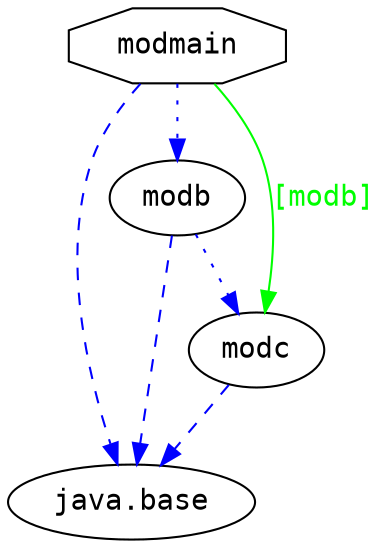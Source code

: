 # Created by depvis.JigsawDepVisualizer on Tue Oct 17 12:29:48 CEST 2017
digraph Java9_Dependency_Visualizer {
modb[fontname="Consolas",shape="ellipse",label="modb"];
java_base[fontname="Consolas",shape="ellipse",label="java.base"];
modc[fontname="Consolas",shape="ellipse",label="modc"];
modmain[fontname="Consolas",shape="octagon",label="modmain"];
modb -> java_base[color="#0000ff",fontname="Consolas",fontcolor="#0000ff",style="dashed",weight="16"]
modb -> modc[color="#0000ff",fontname="Consolas",fontcolor="#0000ff",style="dotted",weight="16"]
modc -> java_base[color="#0000ff",fontname="Consolas",fontcolor="#0000ff",style="dashed",weight="16"]
modmain -> java_base[color="#0000ff",fontname="Consolas",fontcolor="#0000ff",style="dashed",weight="16"]
modmain -> modb[color="#0000ff",fontname="Consolas",fontcolor="#0000ff",style="dotted",weight="16"]
modmain -> modc[color="#00ff00",fontname="Consolas",fontcolor="#00ff00",weight="4",label="[modb]"]
}
